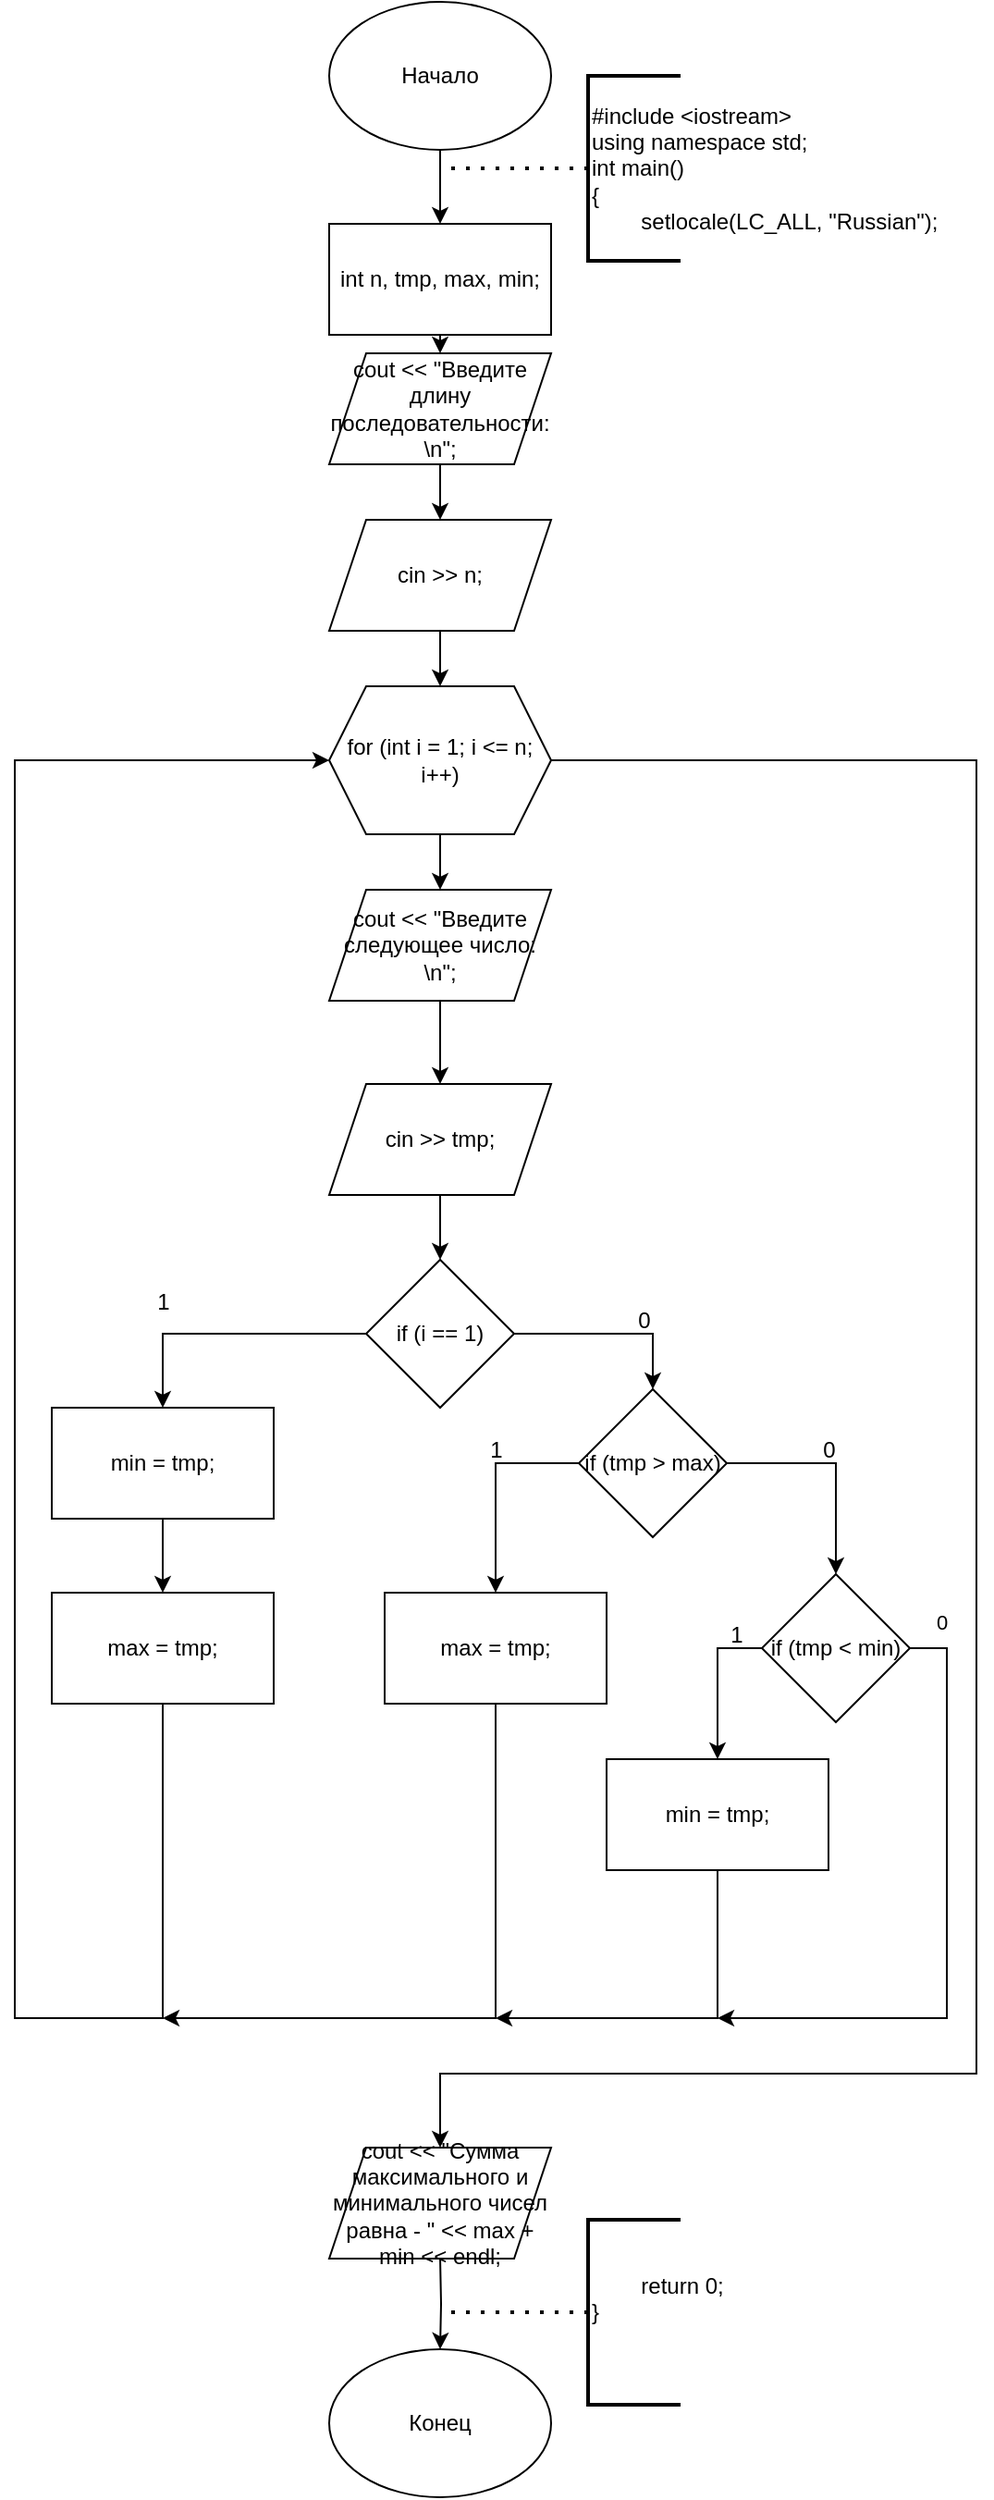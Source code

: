<mxfile version="25.0.3">
  <diagram name="Страница — 1" id="kYXAjykHZ7thILa3HCrF">
    <mxGraphModel dx="1251" dy="1416" grid="1" gridSize="10" guides="1" tooltips="1" connect="1" arrows="1" fold="1" page="1" pageScale="1" pageWidth="827" pageHeight="1169" math="0" shadow="0">
      <root>
        <mxCell id="0" />
        <mxCell id="1" parent="0" />
        <mxCell id="JEXxJmJUqQq23T9oJtIg-4" style="edgeStyle=orthogonalEdgeStyle;rounded=0;orthogonalLoop=1;jettySize=auto;html=1;exitX=0.5;exitY=1;exitDx=0;exitDy=0;entryX=0.5;entryY=0;entryDx=0;entryDy=0;" parent="1" source="JEXxJmJUqQq23T9oJtIg-2" edge="1">
          <mxGeometry relative="1" as="geometry">
            <mxPoint x="240" y="160" as="targetPoint" />
          </mxGeometry>
        </mxCell>
        <mxCell id="JEXxJmJUqQq23T9oJtIg-2" value="Начало" style="ellipse;whiteSpace=wrap;html=1;" parent="1" vertex="1">
          <mxGeometry x="180" y="40" width="120" height="80" as="geometry" />
        </mxCell>
        <mxCell id="JEXxJmJUqQq23T9oJtIg-6" value="&lt;div&gt;#include &amp;lt;iostream&amp;gt;&lt;/div&gt;&lt;div&gt;using namespace std;&lt;/div&gt;&lt;div&gt;int main()&lt;/div&gt;&lt;div&gt;{&lt;/div&gt;&lt;div&gt;&lt;span style=&quot;white-space-collapse: collapse;&quot;&gt;&lt;span style=&quot;white-space-collapse: preserve;&quot;&gt;&#x9;&lt;/span&gt;setlocale(LC_ALL, &quot;Russian&quot;);&lt;/span&gt;&lt;/div&gt;" style="strokeWidth=2;html=1;shape=mxgraph.flowchart.annotation_1;align=left;pointerEvents=1;" parent="1" vertex="1">
          <mxGeometry x="320" y="80" width="50" height="100" as="geometry" />
        </mxCell>
        <mxCell id="JEXxJmJUqQq23T9oJtIg-7" value="" style="endArrow=none;dashed=1;html=1;dashPattern=1 3;strokeWidth=2;rounded=0;" parent="1" source="JEXxJmJUqQq23T9oJtIg-6" edge="1">
          <mxGeometry width="50" height="50" relative="1" as="geometry">
            <mxPoint x="240" y="350" as="sourcePoint" />
            <mxPoint x="240" y="130" as="targetPoint" />
          </mxGeometry>
        </mxCell>
        <mxCell id="JEXxJmJUqQq23T9oJtIg-53" style="edgeStyle=orthogonalEdgeStyle;rounded=0;orthogonalLoop=1;jettySize=auto;html=1;exitX=0.5;exitY=1;exitDx=0;exitDy=0;entryX=0.5;entryY=0;entryDx=0;entryDy=0;" parent="1" target="JEXxJmJUqQq23T9oJtIg-52" edge="1">
          <mxGeometry relative="1" as="geometry">
            <mxPoint x="240.0" y="1259" as="sourcePoint" />
          </mxGeometry>
        </mxCell>
        <mxCell id="JEXxJmJUqQq23T9oJtIg-52" value="Конец" style="ellipse;whiteSpace=wrap;html=1;" parent="1" vertex="1">
          <mxGeometry x="180" y="1309" width="120" height="80" as="geometry" />
        </mxCell>
        <mxCell id="JEXxJmJUqQq23T9oJtIg-54" value="&lt;div&gt;&lt;span style=&quot;white-space-collapse: collapse;&quot;&gt;&lt;span style=&quot;white-space-collapse: preserve;&quot;&gt;&#x9;&lt;/span&gt;return 0;&lt;/span&gt;&lt;/div&gt;&lt;div&gt;}&lt;/div&gt;&lt;div&gt;&lt;br&gt;&lt;/div&gt;" style="strokeWidth=2;html=1;shape=mxgraph.flowchart.annotation_1;align=left;pointerEvents=1;" parent="1" vertex="1">
          <mxGeometry x="320" y="1239" width="50" height="100" as="geometry" />
        </mxCell>
        <mxCell id="JEXxJmJUqQq23T9oJtIg-55" value="" style="endArrow=none;dashed=1;html=1;dashPattern=1 3;strokeWidth=2;rounded=0;" parent="1" source="JEXxJmJUqQq23T9oJtIg-54" edge="1">
          <mxGeometry width="50" height="50" relative="1" as="geometry">
            <mxPoint x="250" y="299" as="sourcePoint" />
            <mxPoint x="240" y="1289" as="targetPoint" />
          </mxGeometry>
        </mxCell>
        <mxCell id="JEXxJmJUqQq23T9oJtIg-58" style="edgeStyle=orthogonalEdgeStyle;rounded=0;orthogonalLoop=1;jettySize=auto;html=1;exitX=0.5;exitY=1;exitDx=0;exitDy=0;entryX=0.5;entryY=0;entryDx=0;entryDy=0;" parent="1" source="JEXxJmJUqQq23T9oJtIg-56" target="JEXxJmJUqQq23T9oJtIg-57" edge="1">
          <mxGeometry relative="1" as="geometry" />
        </mxCell>
        <mxCell id="JEXxJmJUqQq23T9oJtIg-56" value="cout &amp;lt;&amp;lt; &quot;Введите длину последовательности: \n&quot;;" style="shape=parallelogram;perimeter=parallelogramPerimeter;whiteSpace=wrap;html=1;fixedSize=1;" parent="1" vertex="1">
          <mxGeometry x="180" y="230" width="120" height="60" as="geometry" />
        </mxCell>
        <mxCell id="JEXxJmJUqQq23T9oJtIg-61" style="edgeStyle=orthogonalEdgeStyle;rounded=0;orthogonalLoop=1;jettySize=auto;html=1;exitX=0.5;exitY=1;exitDx=0;exitDy=0;entryX=0.5;entryY=0;entryDx=0;entryDy=0;" parent="1" source="JEXxJmJUqQq23T9oJtIg-57" target="JEXxJmJUqQq23T9oJtIg-59" edge="1">
          <mxGeometry relative="1" as="geometry" />
        </mxCell>
        <mxCell id="JEXxJmJUqQq23T9oJtIg-57" value="cin &amp;gt;&amp;gt; n;" style="shape=parallelogram;perimeter=parallelogramPerimeter;whiteSpace=wrap;html=1;fixedSize=1;" parent="1" vertex="1">
          <mxGeometry x="180" y="320" width="120" height="60" as="geometry" />
        </mxCell>
        <mxCell id="JEXxJmJUqQq23T9oJtIg-62" style="edgeStyle=orthogonalEdgeStyle;rounded=0;orthogonalLoop=1;jettySize=auto;html=1;exitX=0.5;exitY=1;exitDx=0;exitDy=0;entryX=0.5;entryY=0;entryDx=0;entryDy=0;" parent="1" source="JEXxJmJUqQq23T9oJtIg-59" target="JEXxJmJUqQq23T9oJtIg-60" edge="1">
          <mxGeometry relative="1" as="geometry" />
        </mxCell>
        <mxCell id="JEXxJmJUqQq23T9oJtIg-92" style="edgeStyle=orthogonalEdgeStyle;rounded=0;orthogonalLoop=1;jettySize=auto;html=1;exitX=1;exitY=0.5;exitDx=0;exitDy=0;entryX=0.5;entryY=0;entryDx=0;entryDy=0;" parent="1" source="JEXxJmJUqQq23T9oJtIg-59" edge="1">
          <mxGeometry relative="1" as="geometry">
            <Array as="points">
              <mxPoint x="530" y="450" />
              <mxPoint x="530" y="1160" />
              <mxPoint x="240" y="1160" />
            </Array>
            <mxPoint x="240" y="1200" as="targetPoint" />
          </mxGeometry>
        </mxCell>
        <mxCell id="JEXxJmJUqQq23T9oJtIg-59" value="for (int i = 1; i &amp;lt;= n; i++)" style="shape=hexagon;perimeter=hexagonPerimeter2;whiteSpace=wrap;html=1;fixedSize=1;" parent="1" vertex="1">
          <mxGeometry x="180" y="410" width="120" height="80" as="geometry" />
        </mxCell>
        <mxCell id="JEXxJmJUqQq23T9oJtIg-64" style="edgeStyle=orthogonalEdgeStyle;rounded=0;orthogonalLoop=1;jettySize=auto;html=1;exitX=0.5;exitY=1;exitDx=0;exitDy=0;" parent="1" source="JEXxJmJUqQq23T9oJtIg-60" edge="1">
          <mxGeometry relative="1" as="geometry">
            <mxPoint x="240.182" y="580" as="targetPoint" />
          </mxGeometry>
        </mxCell>
        <mxCell id="JEXxJmJUqQq23T9oJtIg-66" style="edgeStyle=orthogonalEdgeStyle;rounded=0;orthogonalLoop=1;jettySize=auto;html=1;exitX=0.5;exitY=1;exitDx=0;exitDy=0;entryX=0.5;entryY=0;entryDx=0;entryDy=0;" parent="1" source="JEXxJmJUqQq23T9oJtIg-60" target="JEXxJmJUqQq23T9oJtIg-63" edge="1">
          <mxGeometry relative="1" as="geometry" />
        </mxCell>
        <mxCell id="JEXxJmJUqQq23T9oJtIg-60" value="cout &amp;lt;&amp;lt; &quot;Введите следующее число: \n&quot;;" style="shape=parallelogram;perimeter=parallelogramPerimeter;whiteSpace=wrap;html=1;fixedSize=1;" parent="1" vertex="1">
          <mxGeometry x="180" y="520" width="120" height="60" as="geometry" />
        </mxCell>
        <mxCell id="JEXxJmJUqQq23T9oJtIg-68" style="edgeStyle=orthogonalEdgeStyle;rounded=0;orthogonalLoop=1;jettySize=auto;html=1;exitX=0.5;exitY=1;exitDx=0;exitDy=0;entryX=0.5;entryY=0;entryDx=0;entryDy=0;" parent="1" source="JEXxJmJUqQq23T9oJtIg-63" target="JEXxJmJUqQq23T9oJtIg-67" edge="1">
          <mxGeometry relative="1" as="geometry" />
        </mxCell>
        <mxCell id="JEXxJmJUqQq23T9oJtIg-63" value="cin &amp;gt;&amp;gt; tmp;" style="shape=parallelogram;perimeter=parallelogramPerimeter;whiteSpace=wrap;html=1;fixedSize=1;" parent="1" vertex="1">
          <mxGeometry x="180" y="625" width="120" height="60" as="geometry" />
        </mxCell>
        <mxCell id="JEXxJmJUqQq23T9oJtIg-71" style="edgeStyle=orthogonalEdgeStyle;rounded=0;orthogonalLoop=1;jettySize=auto;html=1;exitX=0;exitY=0.5;exitDx=0;exitDy=0;entryX=0.5;entryY=0;entryDx=0;entryDy=0;" parent="1" source="JEXxJmJUqQq23T9oJtIg-67" target="JEXxJmJUqQq23T9oJtIg-69" edge="1">
          <mxGeometry relative="1" as="geometry" />
        </mxCell>
        <mxCell id="JEXxJmJUqQq23T9oJtIg-75" style="edgeStyle=orthogonalEdgeStyle;rounded=0;orthogonalLoop=1;jettySize=auto;html=1;exitX=1;exitY=0.5;exitDx=0;exitDy=0;entryX=0.5;entryY=0;entryDx=0;entryDy=0;" parent="1" source="JEXxJmJUqQq23T9oJtIg-67" target="JEXxJmJUqQq23T9oJtIg-74" edge="1">
          <mxGeometry relative="1" as="geometry" />
        </mxCell>
        <mxCell id="JEXxJmJUqQq23T9oJtIg-67" value="if (i == 1)" style="rhombus;whiteSpace=wrap;html=1;" parent="1" vertex="1">
          <mxGeometry x="200" y="720" width="80" height="80" as="geometry" />
        </mxCell>
        <mxCell id="JEXxJmJUqQq23T9oJtIg-73" style="edgeStyle=orthogonalEdgeStyle;rounded=0;orthogonalLoop=1;jettySize=auto;html=1;exitX=0.5;exitY=1;exitDx=0;exitDy=0;entryX=0.5;entryY=0;entryDx=0;entryDy=0;" parent="1" source="JEXxJmJUqQq23T9oJtIg-69" target="JEXxJmJUqQq23T9oJtIg-70" edge="1">
          <mxGeometry relative="1" as="geometry" />
        </mxCell>
        <mxCell id="JEXxJmJUqQq23T9oJtIg-69" value="min = tmp;" style="rounded=0;whiteSpace=wrap;html=1;" parent="1" vertex="1">
          <mxGeometry x="30" y="800" width="120" height="60" as="geometry" />
        </mxCell>
        <mxCell id="JEXxJmJUqQq23T9oJtIg-86" style="edgeStyle=orthogonalEdgeStyle;rounded=0;orthogonalLoop=1;jettySize=auto;html=1;exitX=0.5;exitY=1;exitDx=0;exitDy=0;entryX=0;entryY=0.5;entryDx=0;entryDy=0;" parent="1" source="JEXxJmJUqQq23T9oJtIg-70" target="JEXxJmJUqQq23T9oJtIg-59" edge="1">
          <mxGeometry relative="1" as="geometry">
            <Array as="points">
              <mxPoint x="90" y="1130" />
              <mxPoint x="10" y="1130" />
              <mxPoint x="10" y="450" />
            </Array>
          </mxGeometry>
        </mxCell>
        <mxCell id="JEXxJmJUqQq23T9oJtIg-70" value="max = tmp;" style="rounded=0;whiteSpace=wrap;html=1;" parent="1" vertex="1">
          <mxGeometry x="30" y="900" width="120" height="60" as="geometry" />
        </mxCell>
        <mxCell id="JEXxJmJUqQq23T9oJtIg-72" value="1" style="text;html=1;align=center;verticalAlign=middle;resizable=0;points=[];autosize=1;strokeColor=none;fillColor=none;" parent="1" vertex="1">
          <mxGeometry x="75" y="728" width="30" height="30" as="geometry" />
        </mxCell>
        <mxCell id="JEXxJmJUqQq23T9oJtIg-77" style="edgeStyle=orthogonalEdgeStyle;rounded=0;orthogonalLoop=1;jettySize=auto;html=1;exitX=0;exitY=0.5;exitDx=0;exitDy=0;entryX=0.5;entryY=0;entryDx=0;entryDy=0;" parent="1" source="JEXxJmJUqQq23T9oJtIg-74" target="JEXxJmJUqQq23T9oJtIg-76" edge="1">
          <mxGeometry relative="1" as="geometry" />
        </mxCell>
        <mxCell id="JEXxJmJUqQq23T9oJtIg-81" style="edgeStyle=orthogonalEdgeStyle;rounded=0;orthogonalLoop=1;jettySize=auto;html=1;exitX=1;exitY=0.5;exitDx=0;exitDy=0;" parent="1" source="JEXxJmJUqQq23T9oJtIg-74" target="JEXxJmJUqQq23T9oJtIg-80" edge="1">
          <mxGeometry relative="1" as="geometry" />
        </mxCell>
        <mxCell id="JEXxJmJUqQq23T9oJtIg-74" value="if (tmp &amp;gt; max)" style="rhombus;whiteSpace=wrap;html=1;" parent="1" vertex="1">
          <mxGeometry x="315" y="790" width="80" height="80" as="geometry" />
        </mxCell>
        <mxCell id="JEXxJmJUqQq23T9oJtIg-87" style="edgeStyle=orthogonalEdgeStyle;rounded=0;orthogonalLoop=1;jettySize=auto;html=1;exitX=0.5;exitY=1;exitDx=0;exitDy=0;" parent="1" source="JEXxJmJUqQq23T9oJtIg-76" edge="1">
          <mxGeometry relative="1" as="geometry">
            <mxPoint x="90.0" y="1130" as="targetPoint" />
            <Array as="points">
              <mxPoint x="270" y="1130" />
            </Array>
          </mxGeometry>
        </mxCell>
        <mxCell id="JEXxJmJUqQq23T9oJtIg-76" value="max = tmp;" style="rounded=0;whiteSpace=wrap;html=1;" parent="1" vertex="1">
          <mxGeometry x="210" y="900" width="120" height="60" as="geometry" />
        </mxCell>
        <mxCell id="JEXxJmJUqQq23T9oJtIg-78" value="1" style="text;html=1;align=center;verticalAlign=middle;resizable=0;points=[];autosize=1;strokeColor=none;fillColor=none;" parent="1" vertex="1">
          <mxGeometry x="255" y="808" width="30" height="30" as="geometry" />
        </mxCell>
        <mxCell id="JEXxJmJUqQq23T9oJtIg-79" value="0" style="text;html=1;align=center;verticalAlign=middle;resizable=0;points=[];autosize=1;strokeColor=none;fillColor=none;" parent="1" vertex="1">
          <mxGeometry x="335" y="738" width="30" height="30" as="geometry" />
        </mxCell>
        <mxCell id="JEXxJmJUqQq23T9oJtIg-83" style="edgeStyle=orthogonalEdgeStyle;rounded=0;orthogonalLoop=1;jettySize=auto;html=1;exitX=0;exitY=0.5;exitDx=0;exitDy=0;entryX=0.5;entryY=0;entryDx=0;entryDy=0;" parent="1" source="JEXxJmJUqQq23T9oJtIg-80" target="JEXxJmJUqQq23T9oJtIg-82" edge="1">
          <mxGeometry relative="1" as="geometry" />
        </mxCell>
        <mxCell id="JEXxJmJUqQq23T9oJtIg-89" style="edgeStyle=orthogonalEdgeStyle;rounded=0;orthogonalLoop=1;jettySize=auto;html=1;exitX=1;exitY=0.5;exitDx=0;exitDy=0;" parent="1" source="JEXxJmJUqQq23T9oJtIg-80" edge="1">
          <mxGeometry relative="1" as="geometry">
            <mxPoint x="390" y="1130" as="targetPoint" />
            <Array as="points">
              <mxPoint x="514" y="930" />
              <mxPoint x="514" y="1130" />
            </Array>
          </mxGeometry>
        </mxCell>
        <mxCell id="JEXxJmJUqQq23T9oJtIg-90" value="0" style="edgeLabel;html=1;align=center;verticalAlign=middle;resizable=0;points=[];" parent="JEXxJmJUqQq23T9oJtIg-89" vertex="1" connectable="0">
          <mxGeometry x="-0.902" y="14" relative="1" as="geometry">
            <mxPoint as="offset" />
          </mxGeometry>
        </mxCell>
        <mxCell id="JEXxJmJUqQq23T9oJtIg-80" value="if (tmp &amp;lt; min)" style="rhombus;whiteSpace=wrap;html=1;" parent="1" vertex="1">
          <mxGeometry x="414" y="890" width="80" height="80" as="geometry" />
        </mxCell>
        <mxCell id="JEXxJmJUqQq23T9oJtIg-88" style="edgeStyle=orthogonalEdgeStyle;rounded=0;orthogonalLoop=1;jettySize=auto;html=1;exitX=0.5;exitY=1;exitDx=0;exitDy=0;" parent="1" source="JEXxJmJUqQq23T9oJtIg-82" edge="1">
          <mxGeometry relative="1" as="geometry">
            <mxPoint x="270.0" y="1130" as="targetPoint" />
            <Array as="points">
              <mxPoint x="390" y="1130" />
            </Array>
          </mxGeometry>
        </mxCell>
        <mxCell id="JEXxJmJUqQq23T9oJtIg-82" value="min = tmp;" style="rounded=0;whiteSpace=wrap;html=1;" parent="1" vertex="1">
          <mxGeometry x="330" y="990" width="120" height="60" as="geometry" />
        </mxCell>
        <mxCell id="JEXxJmJUqQq23T9oJtIg-84" value="1" style="text;html=1;align=center;verticalAlign=middle;resizable=0;points=[];autosize=1;strokeColor=none;fillColor=none;" parent="1" vertex="1">
          <mxGeometry x="385" y="908" width="30" height="30" as="geometry" />
        </mxCell>
        <mxCell id="JEXxJmJUqQq23T9oJtIg-85" value="0" style="text;html=1;align=center;verticalAlign=middle;resizable=0;points=[];autosize=1;strokeColor=none;fillColor=none;" parent="1" vertex="1">
          <mxGeometry x="435" y="808" width="30" height="30" as="geometry" />
        </mxCell>
        <mxCell id="wmoRdGUgHovKKYdYFvAc-1" value="cout &amp;lt;&amp;lt; &quot;Сумма максимального и минимального чисел равна - &quot; &amp;lt;&amp;lt; max + min &amp;lt;&amp;lt; endl;" style="shape=parallelogram;perimeter=parallelogramPerimeter;whiteSpace=wrap;html=1;fixedSize=1;" vertex="1" parent="1">
          <mxGeometry x="180" y="1200" width="120" height="60" as="geometry" />
        </mxCell>
        <mxCell id="wmoRdGUgHovKKYdYFvAc-3" style="edgeStyle=orthogonalEdgeStyle;rounded=0;orthogonalLoop=1;jettySize=auto;html=1;exitX=0.5;exitY=1;exitDx=0;exitDy=0;entryX=0.5;entryY=0;entryDx=0;entryDy=0;" edge="1" parent="1" source="wmoRdGUgHovKKYdYFvAc-2" target="JEXxJmJUqQq23T9oJtIg-56">
          <mxGeometry relative="1" as="geometry" />
        </mxCell>
        <mxCell id="wmoRdGUgHovKKYdYFvAc-2" value="&lt;span style=&quot;text-align: left; text-wrap-mode: nowrap;&quot;&gt;int n, tmp, max, min;&lt;/span&gt;" style="rounded=0;whiteSpace=wrap;html=1;" vertex="1" parent="1">
          <mxGeometry x="180" y="160" width="120" height="60" as="geometry" />
        </mxCell>
      </root>
    </mxGraphModel>
  </diagram>
</mxfile>
